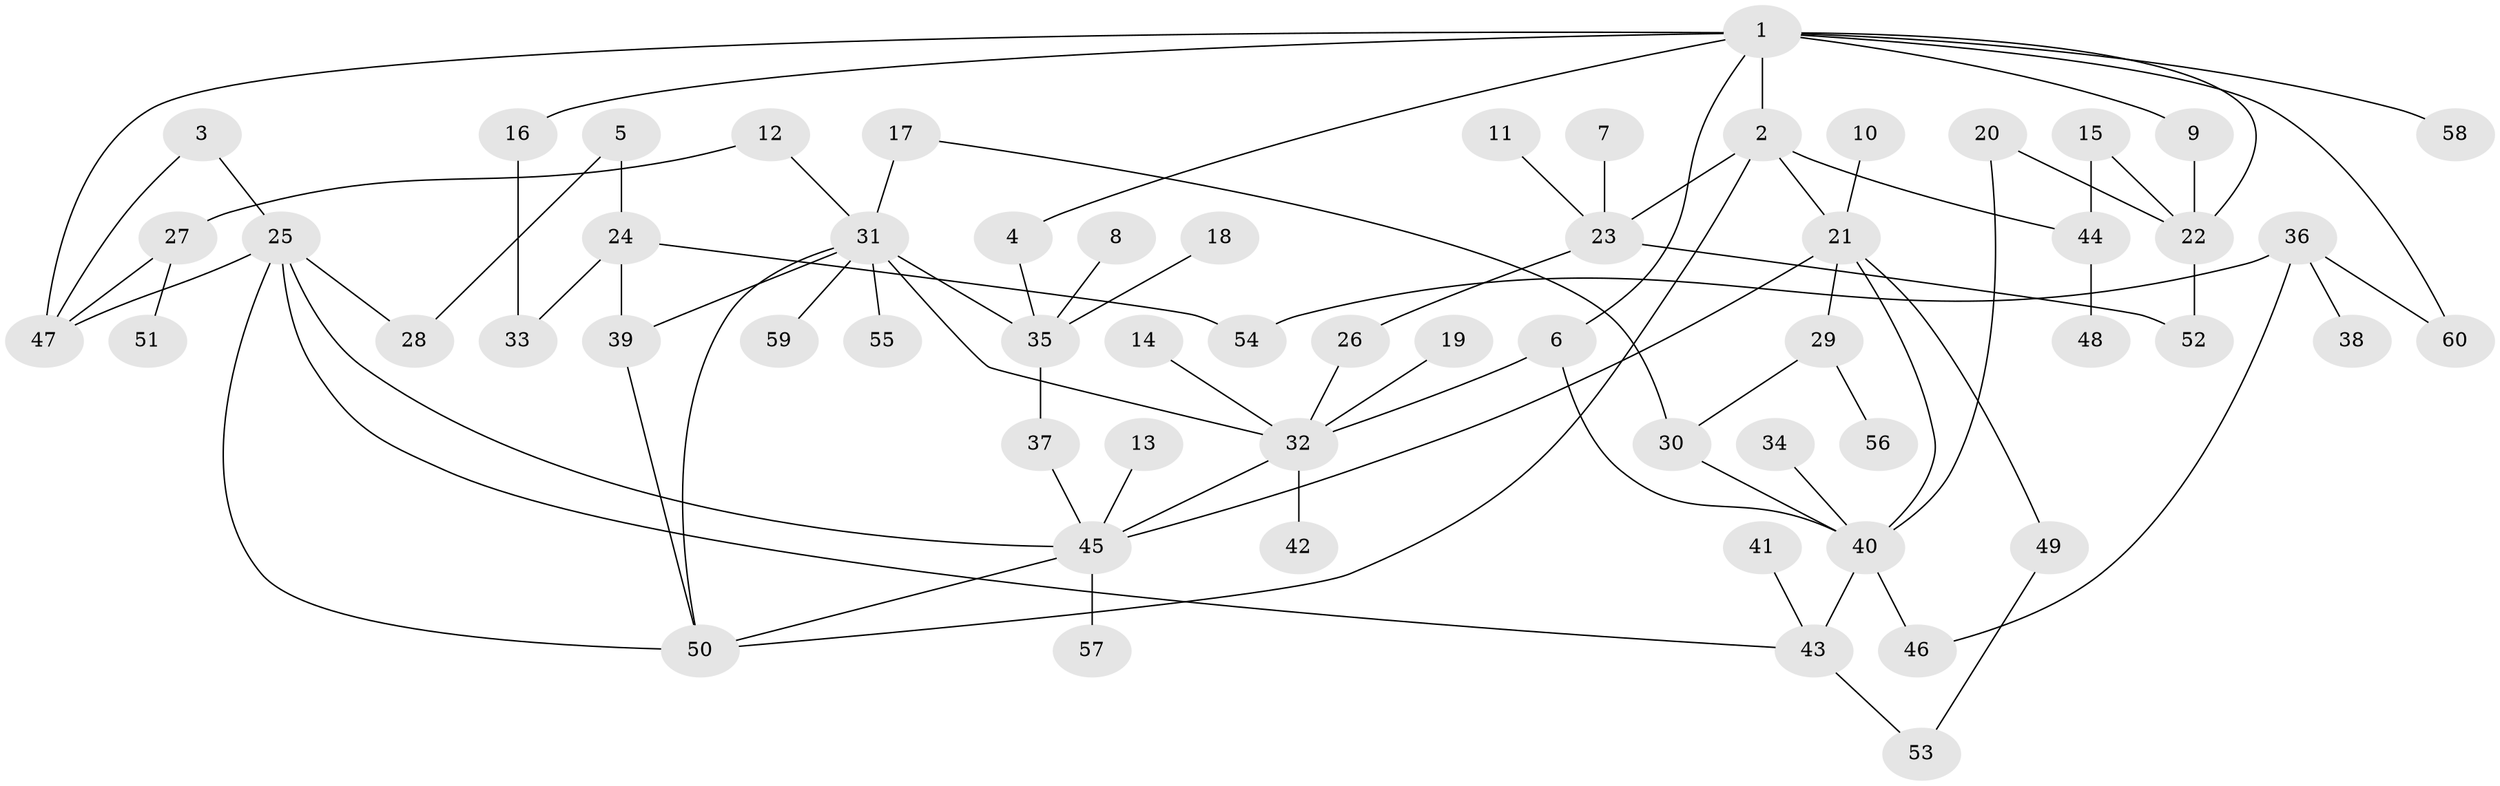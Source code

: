 // original degree distribution, {5: 0.05, 6: 0.03333333333333333, 2: 0.2916666666666667, 4: 0.13333333333333333, 7: 0.008333333333333333, 3: 0.125, 8: 0.008333333333333333, 1: 0.35}
// Generated by graph-tools (version 1.1) at 2025/49/03/09/25 03:49:26]
// undirected, 60 vertices, 83 edges
graph export_dot {
graph [start="1"]
  node [color=gray90,style=filled];
  1;
  2;
  3;
  4;
  5;
  6;
  7;
  8;
  9;
  10;
  11;
  12;
  13;
  14;
  15;
  16;
  17;
  18;
  19;
  20;
  21;
  22;
  23;
  24;
  25;
  26;
  27;
  28;
  29;
  30;
  31;
  32;
  33;
  34;
  35;
  36;
  37;
  38;
  39;
  40;
  41;
  42;
  43;
  44;
  45;
  46;
  47;
  48;
  49;
  50;
  51;
  52;
  53;
  54;
  55;
  56;
  57;
  58;
  59;
  60;
  1 -- 2 [weight=1.0];
  1 -- 4 [weight=1.0];
  1 -- 6 [weight=1.0];
  1 -- 9 [weight=1.0];
  1 -- 16 [weight=1.0];
  1 -- 22 [weight=1.0];
  1 -- 47 [weight=1.0];
  1 -- 58 [weight=1.0];
  1 -- 60 [weight=1.0];
  2 -- 21 [weight=1.0];
  2 -- 23 [weight=1.0];
  2 -- 44 [weight=1.0];
  2 -- 50 [weight=1.0];
  3 -- 25 [weight=1.0];
  3 -- 47 [weight=1.0];
  4 -- 35 [weight=1.0];
  5 -- 24 [weight=1.0];
  5 -- 28 [weight=1.0];
  6 -- 32 [weight=1.0];
  6 -- 40 [weight=1.0];
  7 -- 23 [weight=1.0];
  8 -- 35 [weight=1.0];
  9 -- 22 [weight=1.0];
  10 -- 21 [weight=1.0];
  11 -- 23 [weight=1.0];
  12 -- 27 [weight=1.0];
  12 -- 31 [weight=1.0];
  13 -- 45 [weight=1.0];
  14 -- 32 [weight=1.0];
  15 -- 22 [weight=1.0];
  15 -- 44 [weight=1.0];
  16 -- 33 [weight=1.0];
  17 -- 30 [weight=1.0];
  17 -- 31 [weight=1.0];
  18 -- 35 [weight=1.0];
  19 -- 32 [weight=1.0];
  20 -- 22 [weight=1.0];
  20 -- 40 [weight=1.0];
  21 -- 29 [weight=1.0];
  21 -- 40 [weight=1.0];
  21 -- 45 [weight=1.0];
  21 -- 49 [weight=1.0];
  22 -- 52 [weight=1.0];
  23 -- 26 [weight=1.0];
  23 -- 52 [weight=1.0];
  24 -- 33 [weight=1.0];
  24 -- 39 [weight=1.0];
  24 -- 54 [weight=1.0];
  25 -- 28 [weight=1.0];
  25 -- 43 [weight=1.0];
  25 -- 45 [weight=1.0];
  25 -- 47 [weight=1.0];
  25 -- 50 [weight=1.0];
  26 -- 32 [weight=1.0];
  27 -- 47 [weight=1.0];
  27 -- 51 [weight=1.0];
  29 -- 30 [weight=1.0];
  29 -- 56 [weight=1.0];
  30 -- 40 [weight=1.0];
  31 -- 32 [weight=1.0];
  31 -- 35 [weight=1.0];
  31 -- 39 [weight=1.0];
  31 -- 50 [weight=1.0];
  31 -- 55 [weight=1.0];
  31 -- 59 [weight=1.0];
  32 -- 42 [weight=1.0];
  32 -- 45 [weight=1.0];
  34 -- 40 [weight=1.0];
  35 -- 37 [weight=1.0];
  36 -- 38 [weight=1.0];
  36 -- 46 [weight=1.0];
  36 -- 54 [weight=1.0];
  36 -- 60 [weight=1.0];
  37 -- 45 [weight=1.0];
  39 -- 50 [weight=1.0];
  40 -- 43 [weight=1.0];
  40 -- 46 [weight=1.0];
  41 -- 43 [weight=1.0];
  43 -- 53 [weight=1.0];
  44 -- 48 [weight=1.0];
  45 -- 50 [weight=1.0];
  45 -- 57 [weight=1.0];
  49 -- 53 [weight=1.0];
}
